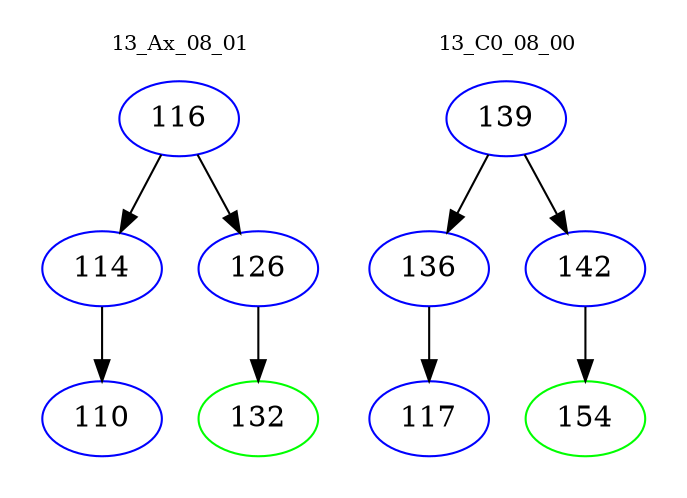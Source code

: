 digraph{
subgraph cluster_0 {
color = white
label = "13_Ax_08_01";
fontsize=10;
T0_116 [label="116", color="blue"]
T0_116 -> T0_114 [color="black"]
T0_114 [label="114", color="blue"]
T0_114 -> T0_110 [color="black"]
T0_110 [label="110", color="blue"]
T0_116 -> T0_126 [color="black"]
T0_126 [label="126", color="blue"]
T0_126 -> T0_132 [color="black"]
T0_132 [label="132", color="green"]
}
subgraph cluster_1 {
color = white
label = "13_C0_08_00";
fontsize=10;
T1_139 [label="139", color="blue"]
T1_139 -> T1_136 [color="black"]
T1_136 [label="136", color="blue"]
T1_136 -> T1_117 [color="black"]
T1_117 [label="117", color="blue"]
T1_139 -> T1_142 [color="black"]
T1_142 [label="142", color="blue"]
T1_142 -> T1_154 [color="black"]
T1_154 [label="154", color="green"]
}
}
